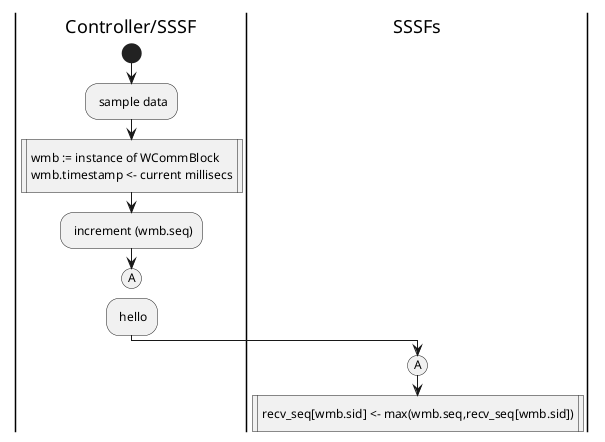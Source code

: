 @startuml
|Controller/SSSF|
start
: sample data;
:wmb := instance of WCommBlock
wmb.timestamp <- current millisecs|
: increment (wmb.seq);
(A)
' ( wmb )
detach
: hello;
' ( wmb )
' wmb.seq.rem++|
' if (wmb.seq.rem >= size(q)) then
' :wmb.seq.rem <- 0
' wmb.seq.quot++|
' endif
' end
|SSSFs|
(A)
:recv_seq[wmb.sid] <- max(wmb.seq,recv_seq[wmb.sid])|
@enduml